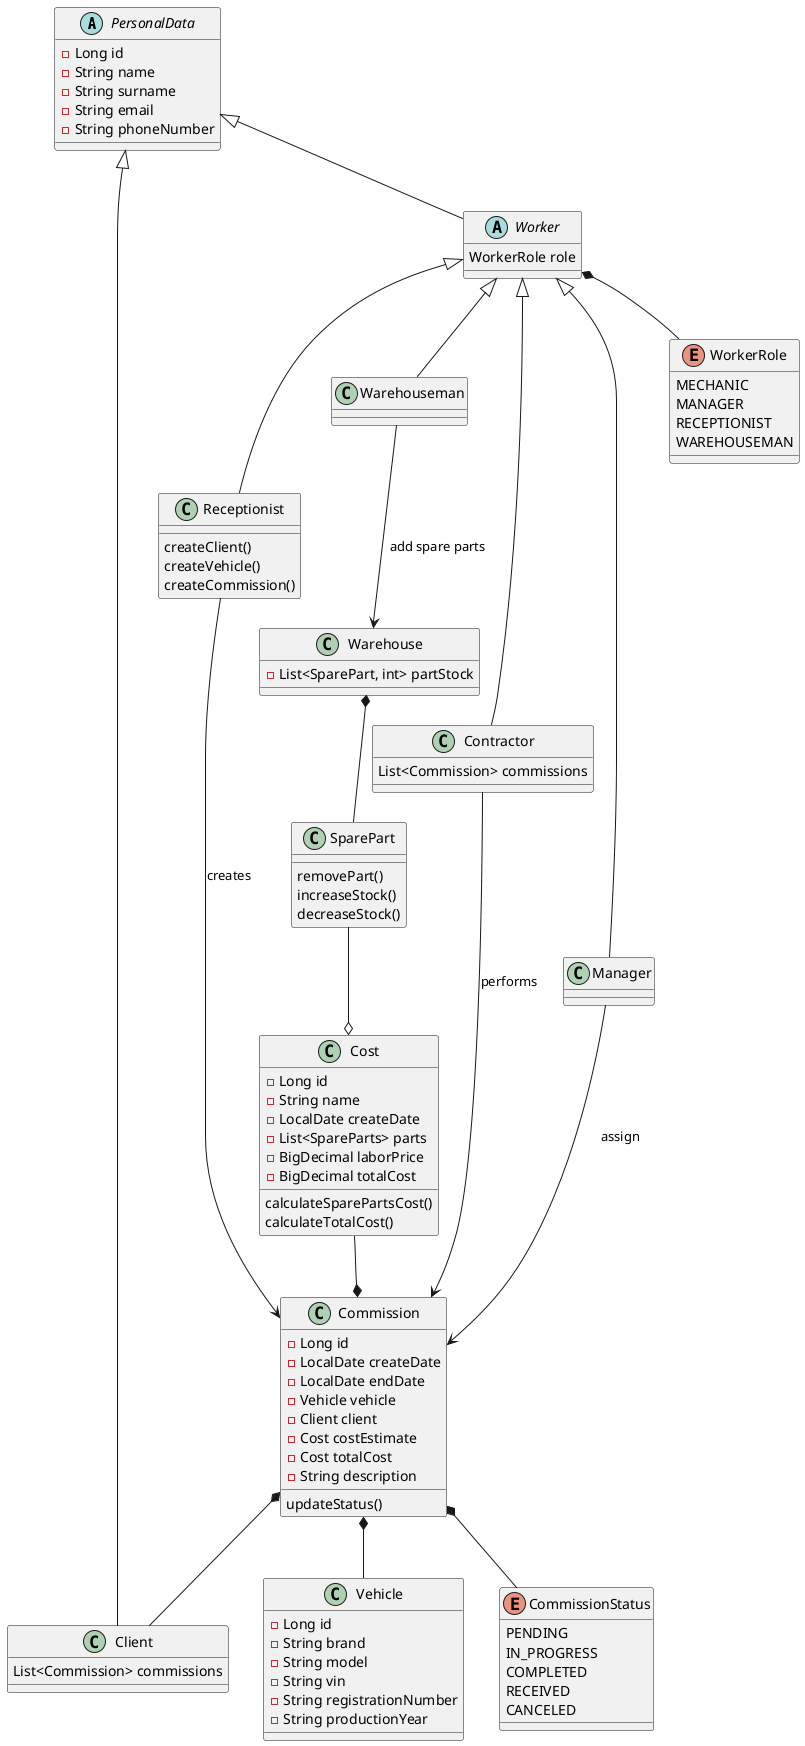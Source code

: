 @startuml
'https://plantuml.com/class-diagram

abstract class PersonalData {
    - Long id
    - String name
    - String surname
    - String email
    - String phoneNumber
}
class Client  extends PersonalData{
    List<Commission> commissions
}
abstract class Worker extends PersonalData{
    WorkerRole role
}

class Receptionist extends Worker{
     createClient()
     createVehicle()
     createCommission()

 }



class Warehouse{
    - List<SparePart, int> partStock
}

class SparePart {
    removePart()
    increaseStock()
    decreaseStock()
}

class Warehouseman extends Worker {

}

class Contractor extends Worker {
    List<Commission> commissions

}

class Manager extends Worker {

}










class Commission {
    - Long id
    - LocalDate createDate
    - LocalDate endDate
    - Vehicle vehicle
    - Client client
    - Cost costEstimate
    - Cost totalCost
    - String description

    updateStatus()
}







class Vehicle {
    - Long id
    - String brand
    - String model
    - String vin
    - String registrationNumber
    - String productionYear
}



enum CommissionStatus{
    PENDING
    IN_PROGRESS
    COMPLETED
    RECEIVED
    CANCELED
}

class Cost {
    - Long id
    - String name
    - LocalDate createDate
    - List<SpareParts> parts
    - BigDecimal laborPrice
    - BigDecimal totalCost

    calculateSparePartsCost()
    calculateTotalCost()
}

enum WorkerRole {
    MECHANIC
    MANAGER
    RECEPTIONIST
    WAREHOUSEMAN
}


Warehouse *-- SparePart
SparePart --o Cost
Cost --* Commission

Commission *-- Client
Commission *-- Vehicle
Commission *-- CommissionStatus
Warehouseman --> Warehouse : "add spare parts"

Receptionist --> Commission : "creates"

Manager --> Commission : "assign"
Worker *-- WorkerRole


Contractor --> Commission : "performs"



@enduml